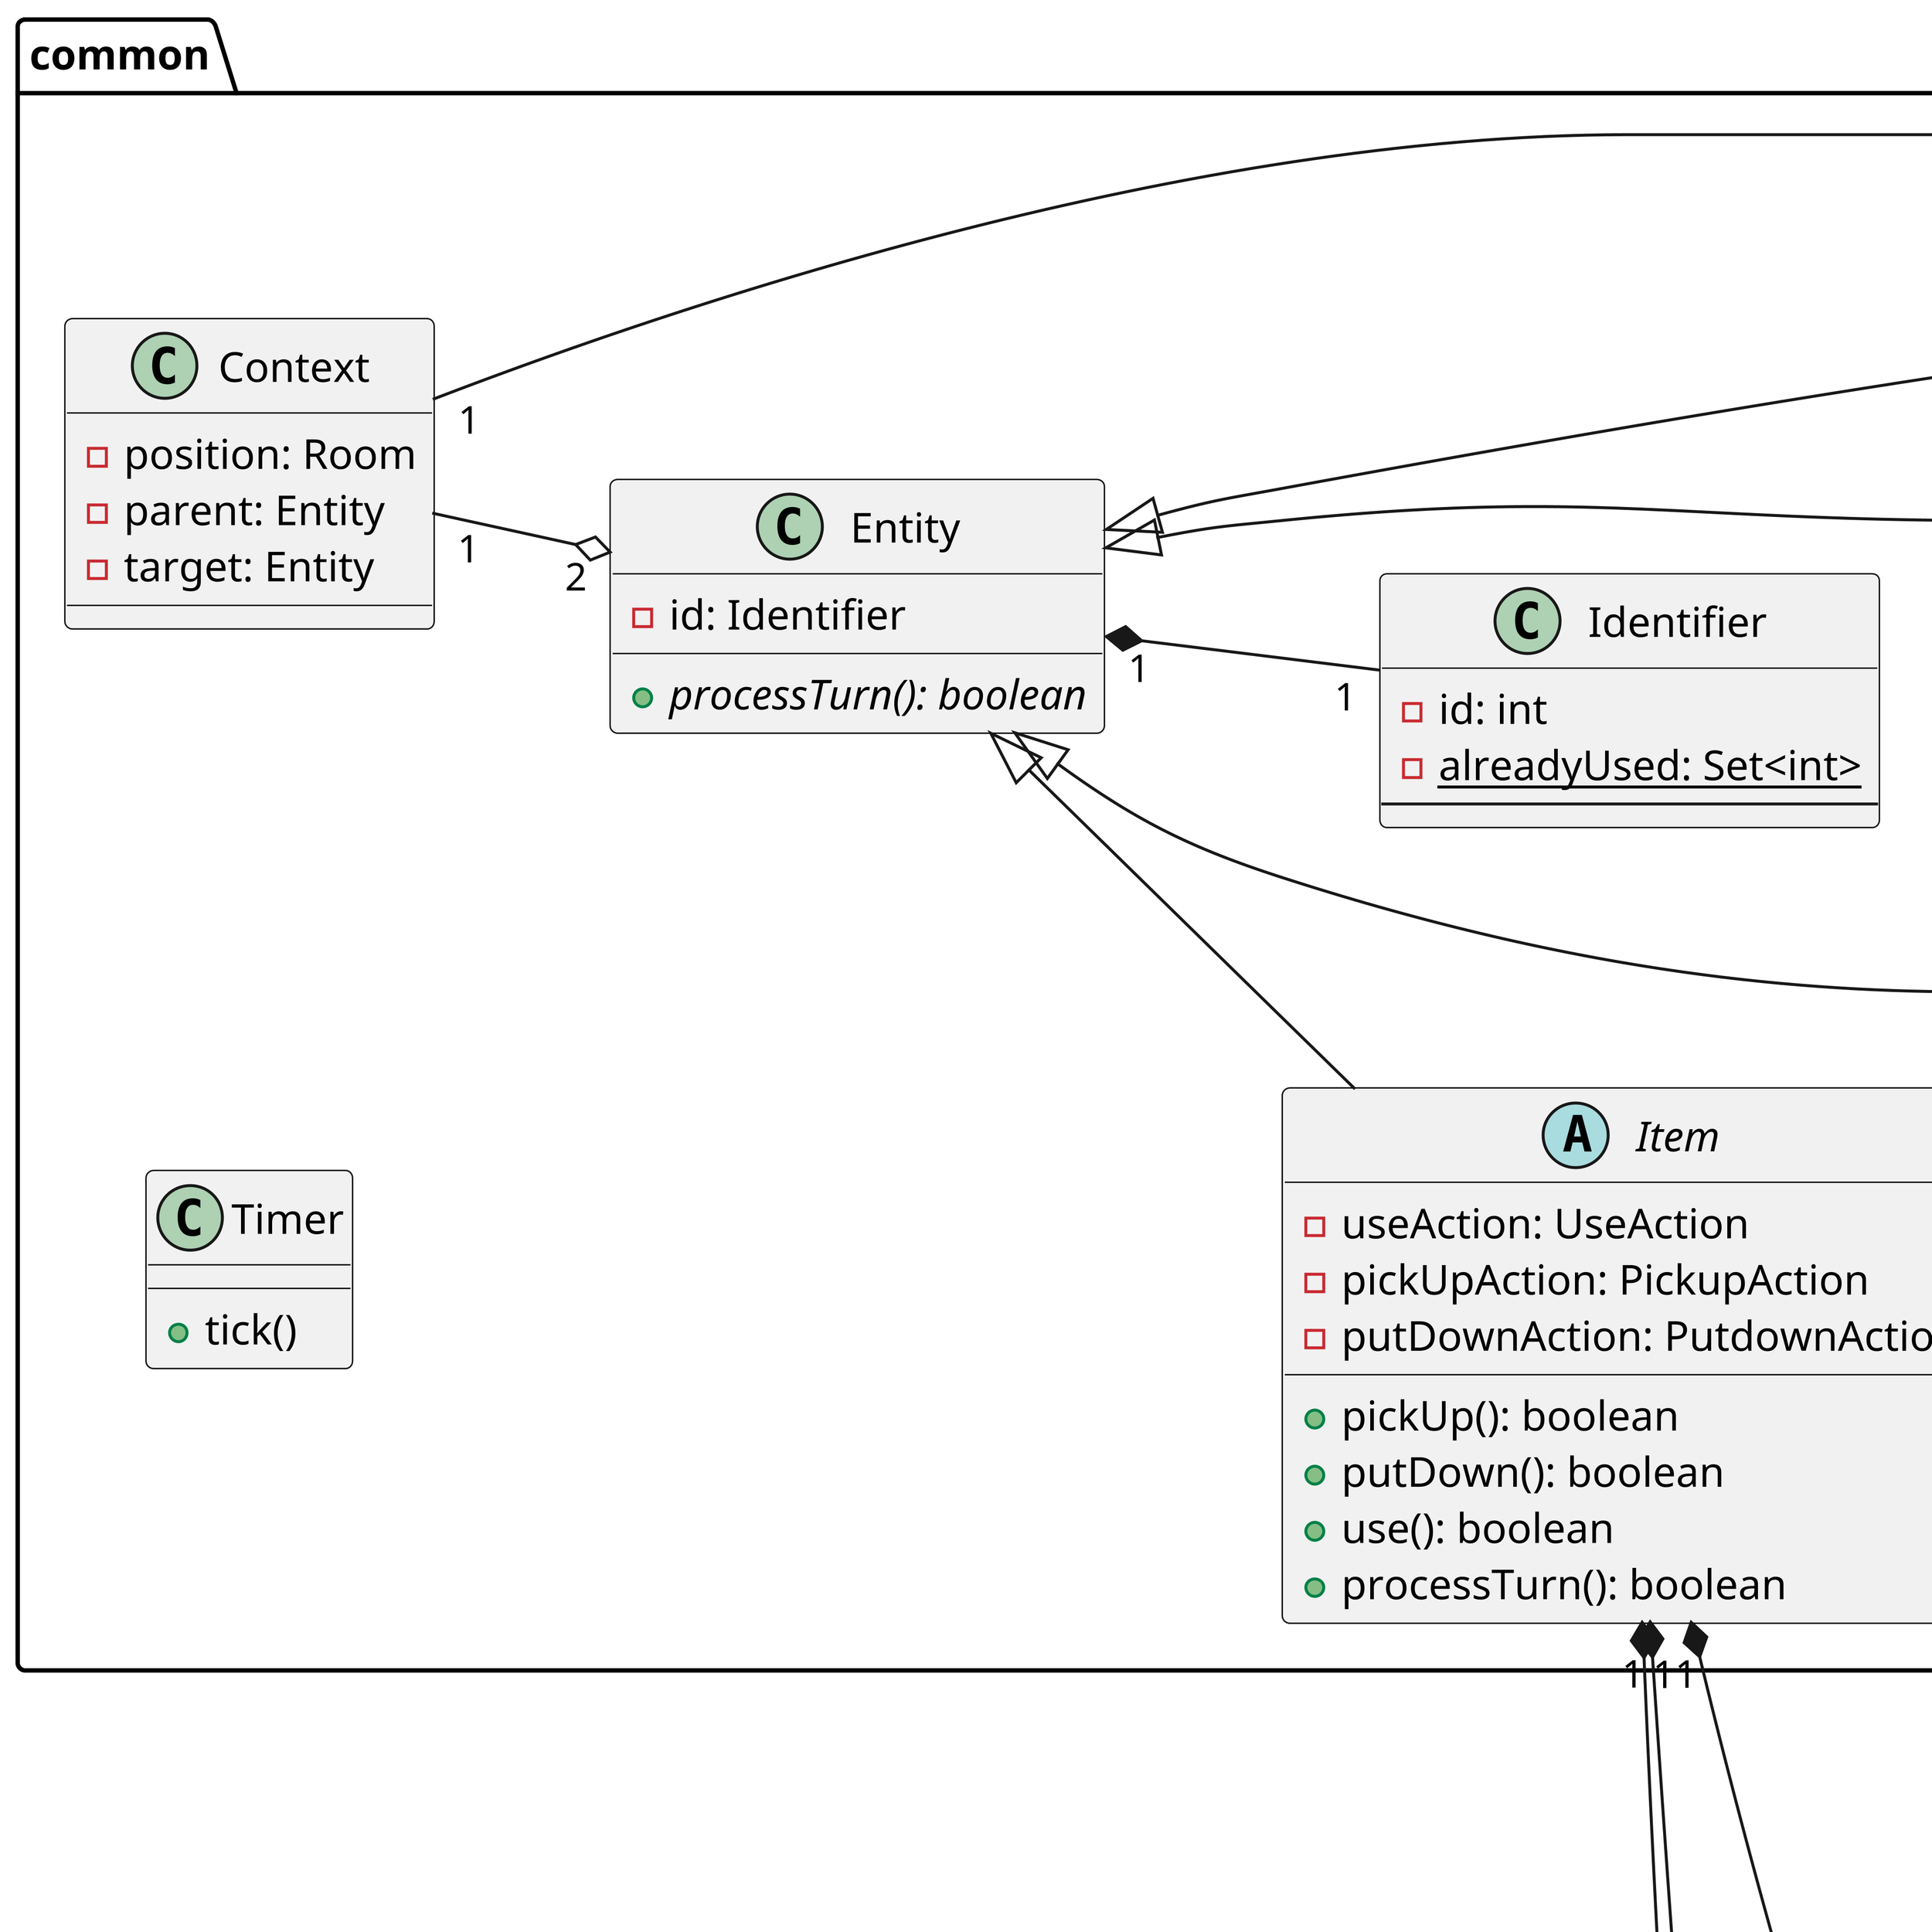@startuml

left to right direction
skinparam dpi 600
skinparam linetype poly
set namespaceSeparator ::

class common::Identifier{
  -id: int
  -alreadyUsed: Set<int> {static}
  --
}

class common::Context {
  -position: Room
  -parent: Entity
  -target: Entity
}

interface actions::Action{
  --
  +execute(context: Context): boolean {abstract}
}

interface actions::item::ItemAction
interface actions::room::RoomAction
interface actions::human::HumanAction

Action <|-- ItemAction
Action <|-- RoomAction
Action <|-- HumanAction

interface actions::item::UseAction
interface actions::item::PickupAction
interface actions::item::PutdownAction

ItemAction <|-- UseAction
ItemAction <|-- PickupAction
ItemAction <|-- PutdownAction

interface actions::room::EnterAction
interface actions::room::GetDoorsAction

RoomAction <|-- EnterAction
RoomAction <|-- GetDoorsAction

interface actions::human::KillAction
interface actions::human::StunAction

HumanAction <|-- KillAction
HumanAction <|-- StunAction

'Item actions
class actions::item::TransistorAction {
  -pair: Item
  -on: boolean
  --
  +execute(context: Context): boolean
}

class actions::item::CamambertAction {
  -duration: int = 3
  -on: boolean
  --
  +execute(context: Context): boolean
}

class actions::item::TVSZAction {
  -duration: int = 3
  --
  +execute(context: Context): boolean
}

class actions::item::BeerGlassAction {
  -duration: int = 3
  -on: boolean
  --
  +execute(context: Context): boolean
}

class actions::item::MaskAction {
  -duration: int = 3
  --
  +execute(context: Context): boolean
}

class actions::item::ClothAction {
  -duration: int = 2
  -on: boolean
  --
  +execute(context: Context): boolean
}

class actions::item::SlipstickAction {
  --
  +execute(context: Context): boolean
}

UseAction <|-- TransistorAction
PutdownAction <|-- TransistorAction
PutdownAction <|-- CamambertAction
PickupAction <|-- TVSZAction
UseAction <|-- BeerGlassAction
UseAction <|-- MaskAction
PutdownAction <|-- ClothAction
PickupAction <|-- SlipstickAction

EnterAction <|-- ClothAction
EnterAction <|-- CamambertAction

KillAction <|-- TVSZAction
KillAction <|-- BeerGlassAction
StunAction <|-- MaskAction

'Room modifiers
class actions::room::GhostDoorsAction{
  -duration: int
  --
  +execute(context: Context): boolean
}

class actions::room::TeacherPresentAction{
  teacherId: Identifier
  --
  +execute(context: Context): boolean
}

GetDoorsAction <|-- GhostDoorsAction
EnterAction <|-- TeacherPresentAction

'Default actions

class actions::human::DKillAction{
  --
  +execute(context: Context): boolean
}

class actions::human::DStunAction{
  --
  +execute(context: Context): boolean
}

KillAction <|-- DKillAction
StunAction <|-- DStunAction

class actions::room::DEnterAction{
  --
  +execute(context: Context): boolean
}

class actions::room::DGetDoorsAction{
  --
  +execute(context: Context): boolean
}

GetDoorsAction <|-- DGetDoorsAction
EnterAction <|-- DEnterAction

class actions::item::DPickupAction{
  --
  +execute(context: Context): boolean
}

class actions::item::DPutdownAction{
  --
  +execute(context: Context): boolean
}

PickupAction <|-- DPickupAction
PutdownAction <|-- DPutdownAction

class common::Entity{
  -id: Identifier
  __
  +processTurn(): boolean {abstract}
}

abstract class common::Human{
  -position: Room
  -inventory: Inventory
  -stunAction: List<StunAction>
  -killActions: List<KillAction>
  __
  +move(): boolean
  +useItem(): boolean
  +pickUpItem(): boolean
  +dropItem(): boolean
  +dropAllItems(): boolean
  +changeRoom(room: Room): boolean
  +stun(): boolean
  +kill(): boolean
}

class common::human::Student{
  +processTurn(): boolean
  +processUserInput(): boolean
}

class common::human::Teacher{
  +processTurn(): boolean
}

abstract class common::Item{
  -useAction: UseAction
  -pickUpAction: PickupAction
  -putDownAction: PutdownAction
  __
  +pickUp(): boolean
  +putDown(): boolean
  +use(): boolean
  +processTurn(): boolean
}

class common::Door{
  -target: Room
  --
  -open(context: Context): boolean
}

class common::Room{
  -inventory: Inventory
  -playerList: List<Human>
  -doorList: List<Door>
  -getDoorsAction: GetDoorsAction = DGetDoorsAction
  -enterActions: List<EnterAction>
  --
  +getDoors(): List<Door>
  +enter(context: Context): boolean
  +leave(context: Context): boolean
}
class common::Inventory{
  -maxSize: int
  -container: List<Item>
  --
  +transferItems(context: Context, ids: List<Identifier>): boolean
  +sendInventoryList(): boolean
  +selectItem(): Identifier
}
class common::Timer{
  +tick()
}

Entity "1" *-- "1" Identifier
Entity <|-- Human
Entity <|-- Item
Entity <|-- Room
Entity <|-- Door
Human <|-- Student
Human <|-- Teacher
Inventory "1" --* "1" Human
Inventory "1" --* "1" Room
Item "0..n" --* "1" Inventory
Door "1" o-- "1" Room
Room "1" *-- "1..*" Door
Human "1" --o "1" Room
Context "1" --o "1" Room
Context "1" --o "2" Entity


'Connect the actions
Item "1" *-- "1" UseAction
Item "1" *-- "1" PickupAction
Item "1" *-- "1" PutdownAction

Room "1" *-- "1..*" EnterAction
Room "1" *-- "1" GetDoorsAction

Human "1" *-- "1..*" KillAction
Human "1" *-- "1..*" StunAction

@enduml